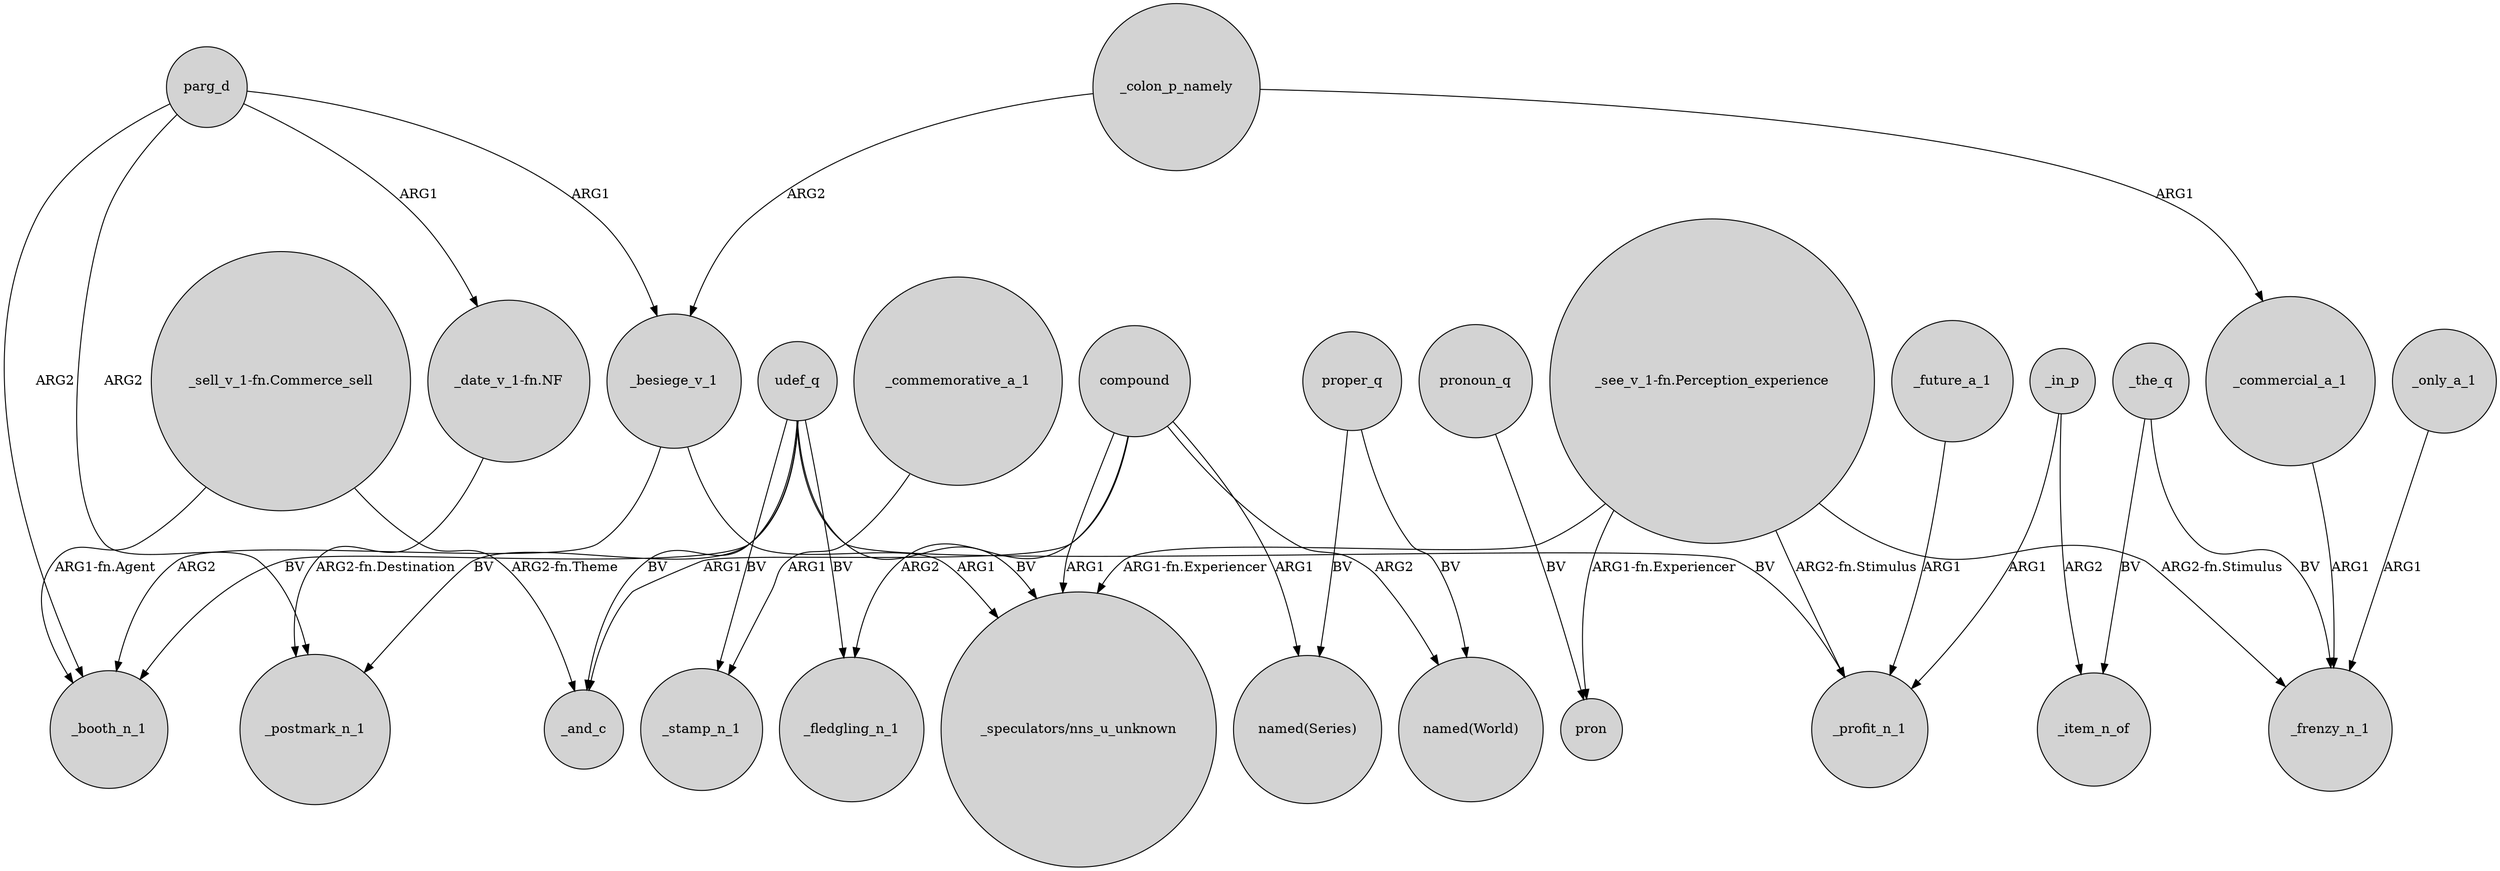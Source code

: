 digraph {
	node [shape=circle style=filled]
	parg_d -> "_date_v_1-fn.NF" [label=ARG1]
	parg_d -> _postmark_n_1 [label=ARG2]
	udef_q -> _fledgling_n_1 [label=BV]
	_the_q -> _item_n_of [label=BV]
	"_see_v_1-fn.Perception_experience" -> pron [label="ARG1-fn.Experiencer"]
	udef_q -> _postmark_n_1 [label=BV]
	_besiege_v_1 -> "_speculators/nns_u_unknown" [label=ARG1]
	udef_q -> _stamp_n_1 [label=BV]
	"_date_v_1-fn.NF" -> _postmark_n_1 [label="ARG2-fn.Destination"]
	compound -> "_speculators/nns_u_unknown" [label=ARG1]
	compound -> "named(Series)" [label=ARG1]
	_the_q -> _frenzy_n_1 [label=BV]
	proper_q -> "named(Series)" [label=BV]
	"_see_v_1-fn.Perception_experience" -> _frenzy_n_1 [label="ARG2-fn.Stimulus"]
	_in_p -> _item_n_of [label=ARG2]
	_commemorative_a_1 -> _stamp_n_1 [label=ARG1]
	pronoun_q -> pron [label=BV]
	"_sell_v_1-fn.Commerce_sell" -> _booth_n_1 [label="ARG1-fn.Agent"]
	_besiege_v_1 -> _booth_n_1 [label=ARG2]
	_in_p -> _profit_n_1 [label=ARG1]
	udef_q -> _booth_n_1 [label=BV]
	"_sell_v_1-fn.Commerce_sell" -> _and_c [label="ARG2-fn.Theme"]
	_colon_p_namely -> _commercial_a_1 [label=ARG1]
	compound -> "named(World)" [label=ARG2]
	parg_d -> _besiege_v_1 [label=ARG1]
	compound -> _and_c [label=ARG1]
	proper_q -> "named(World)" [label=BV]
	_future_a_1 -> _profit_n_1 [label=ARG1]
	"_see_v_1-fn.Perception_experience" -> "_speculators/nns_u_unknown" [label="ARG1-fn.Experiencer"]
	udef_q -> "_speculators/nns_u_unknown" [label=BV]
	udef_q -> _profit_n_1 [label=BV]
	"_see_v_1-fn.Perception_experience" -> _profit_n_1 [label="ARG2-fn.Stimulus"]
	_commercial_a_1 -> _frenzy_n_1 [label=ARG1]
	udef_q -> _and_c [label=BV]
	compound -> _fledgling_n_1 [label=ARG2]
	_colon_p_namely -> _besiege_v_1 [label=ARG2]
	parg_d -> _booth_n_1 [label=ARG2]
	_only_a_1 -> _frenzy_n_1 [label=ARG1]
}
